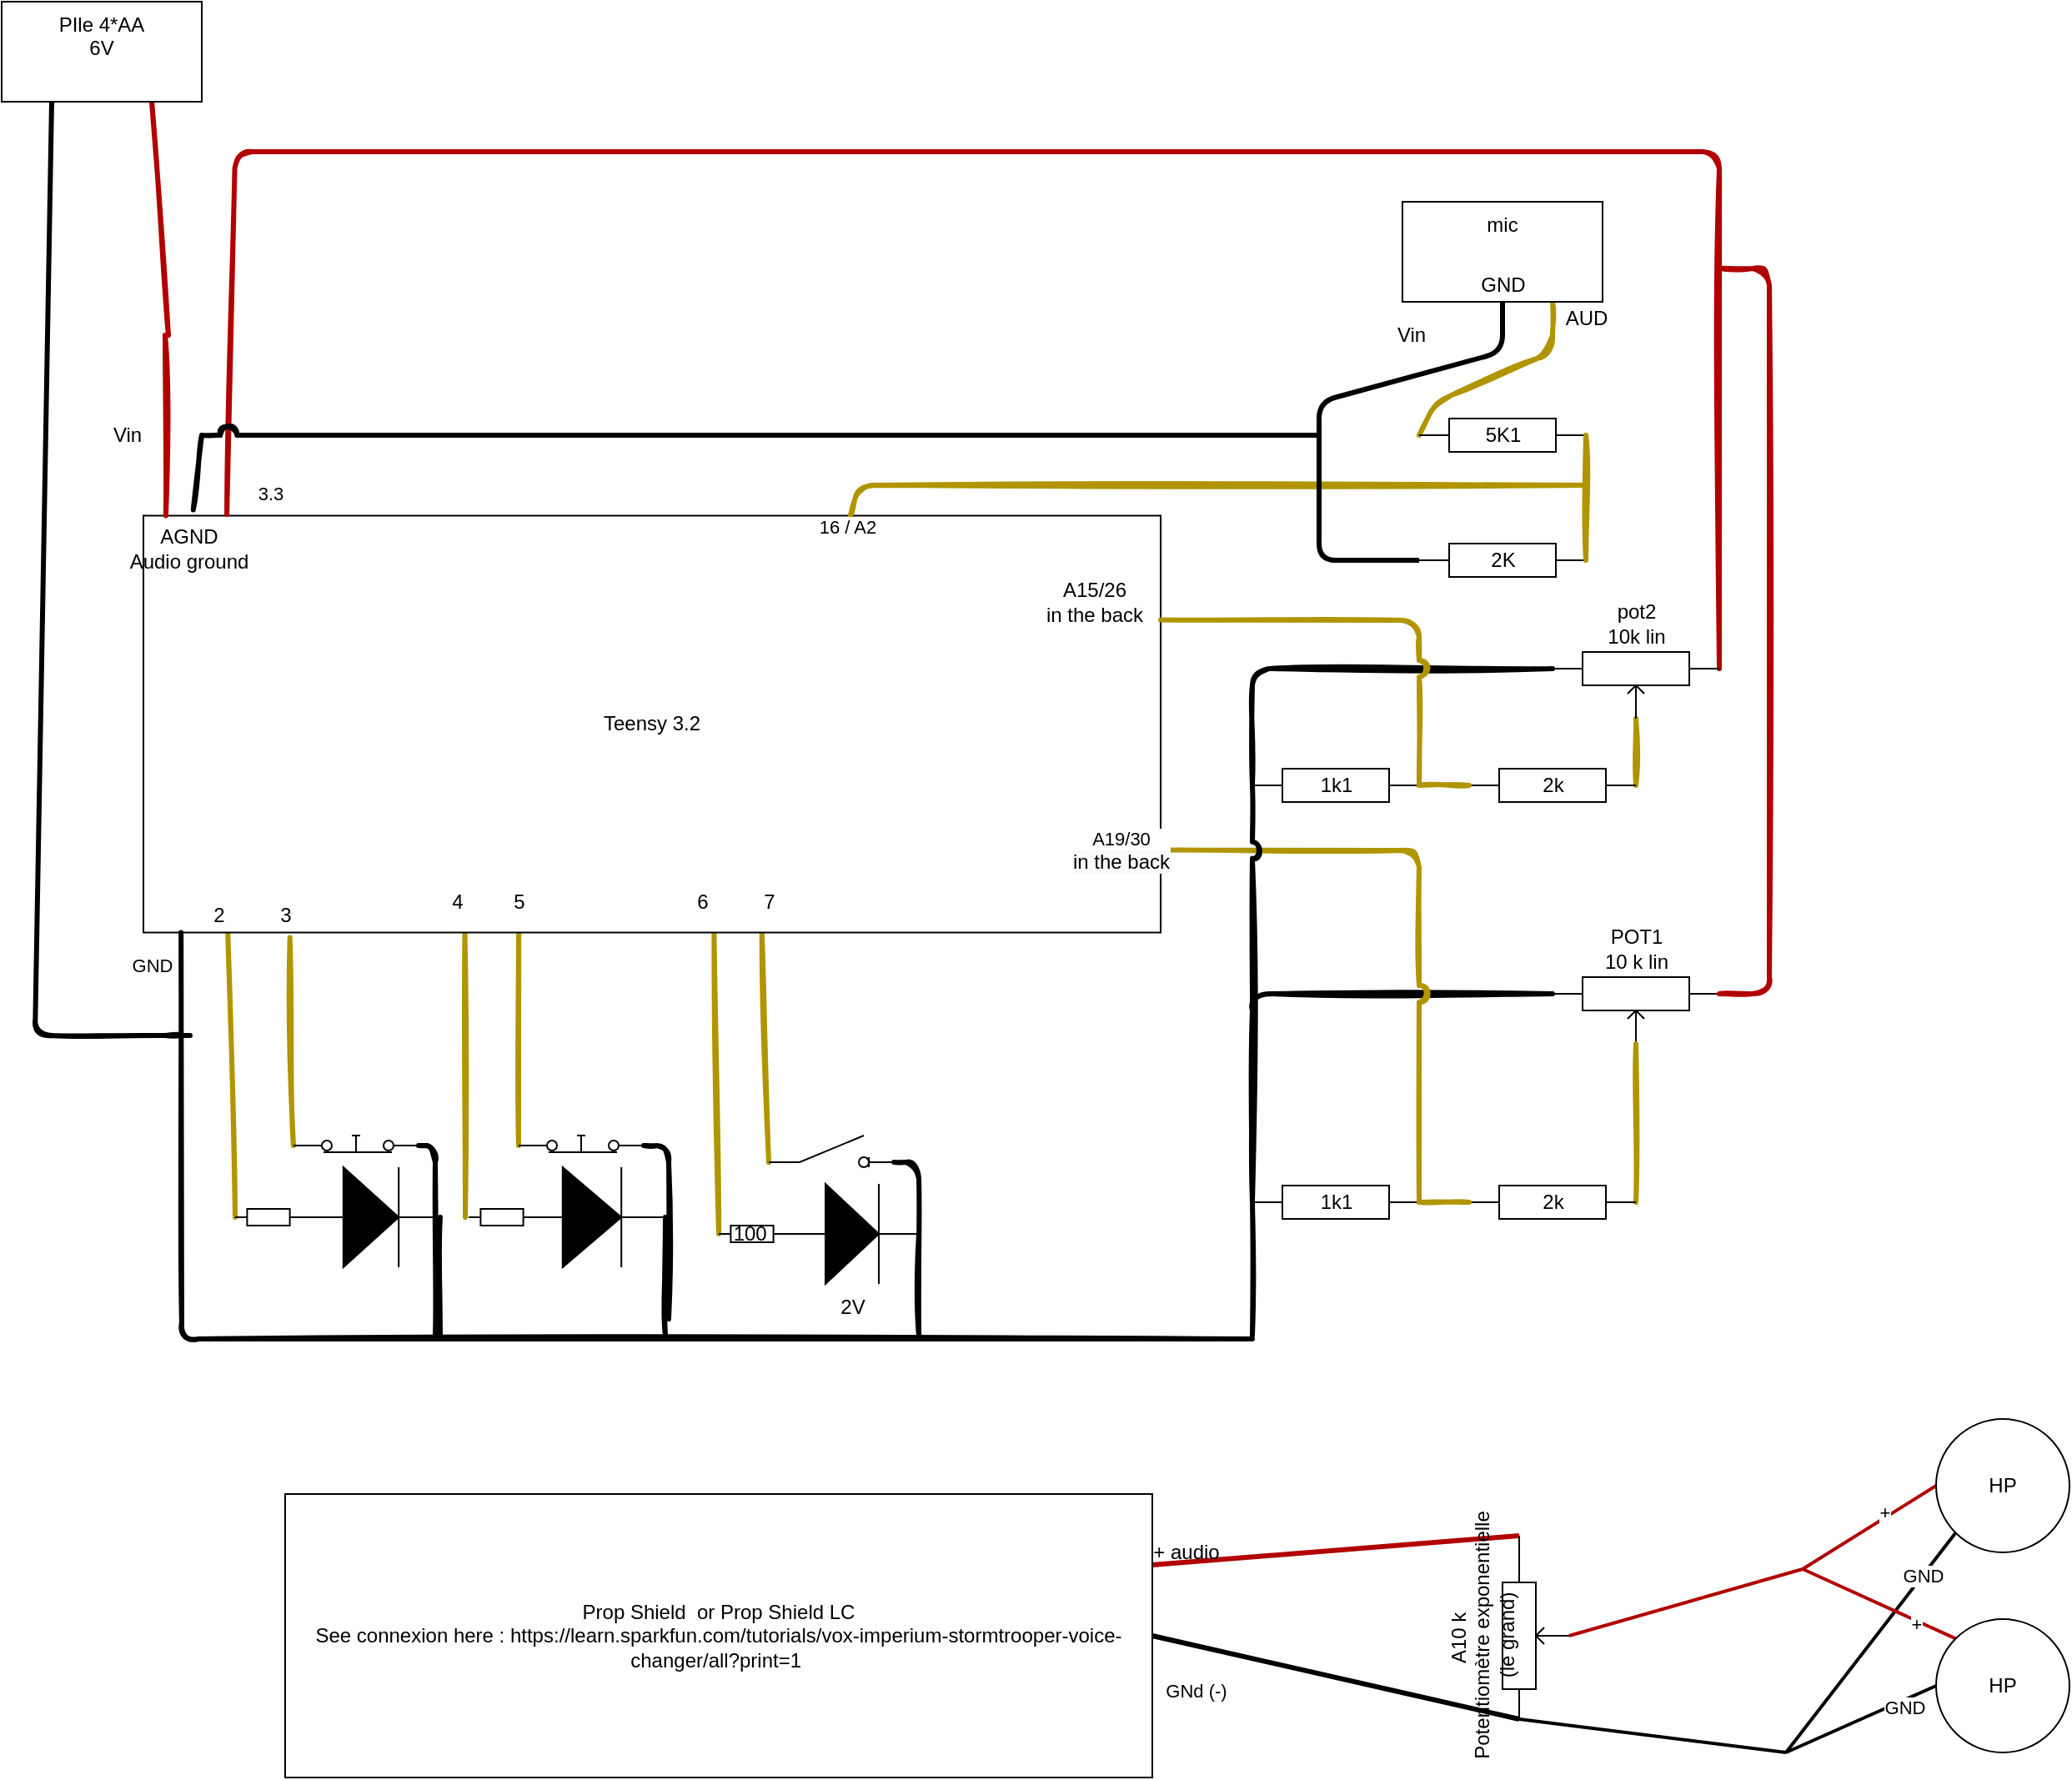 <mxfile version="15.4.3" type="github">
  <diagram name="Page-1" id="7e0a89b8-554c-2b80-1dc8-d5c74ca68de4">
    <mxGraphModel dx="1354" dy="1997" grid="1" gridSize="10" guides="1" tooltips="1" connect="1" arrows="1" fold="1" page="1" pageScale="1" pageWidth="1100" pageHeight="850" background="none" math="0" shadow="0">
      <root>
        <mxCell id="0" />
        <mxCell id="1" parent="0" />
        <mxCell id="th5WkZY910EmhiSI5jE_-78" style="edgeStyle=none;rounded=1;sketch=1;jumpStyle=arc;orthogonalLoop=1;jettySize=auto;html=1;exitX=0.144;exitY=1.012;exitDx=0;exitDy=0;entryX=0;entryY=0.6;entryDx=0;entryDy=0;entryPerimeter=0;endArrow=none;endFill=0;strokeWidth=3;fillColor=#e3c800;strokeColor=#B09500;exitPerimeter=0;" parent="1" source="th5WkZY910EmhiSI5jE_-1" target="th5WkZY910EmhiSI5jE_-67" edge="1">
          <mxGeometry relative="1" as="geometry" />
        </mxCell>
        <mxCell id="th5WkZY910EmhiSI5jE_-79" style="edgeStyle=none;rounded=1;sketch=1;jumpStyle=arc;orthogonalLoop=1;jettySize=auto;html=1;exitX=0.369;exitY=0.998;exitDx=0;exitDy=0;entryX=0;entryY=0.6;entryDx=0;entryDy=0;entryPerimeter=0;endArrow=none;endFill=0;strokeWidth=3;exitPerimeter=0;fillColor=#e3c800;strokeColor=#B09500;" parent="1" source="th5WkZY910EmhiSI5jE_-1" target="th5WkZY910EmhiSI5jE_-69" edge="1">
          <mxGeometry relative="1" as="geometry" />
        </mxCell>
        <mxCell id="th5WkZY910EmhiSI5jE_-82" style="edgeStyle=none;rounded=1;sketch=1;jumpStyle=arc;orthogonalLoop=1;jettySize=auto;html=1;endArrow=none;endFill=0;strokeWidth=3;fillColor=#e3c800;strokeColor=#B09500;entryX=0;entryY=0.5;entryDx=0;entryDy=0;entryPerimeter=0;exitX=0.083;exitY=1.003;exitDx=0;exitDy=0;exitPerimeter=0;" parent="1" source="th5WkZY910EmhiSI5jE_-1" target="th5WkZY910EmhiSI5jE_-92" edge="1">
          <mxGeometry relative="1" as="geometry">
            <mxPoint x="190" y="400" as="sourcePoint" />
            <mxPoint x="190" y="540" as="targetPoint" />
            <Array as="points">
              <mxPoint x="180" y="560" />
            </Array>
          </mxGeometry>
        </mxCell>
        <mxCell id="th5WkZY910EmhiSI5jE_-84" style="edgeStyle=none;rounded=1;sketch=1;jumpStyle=arc;orthogonalLoop=1;jettySize=auto;html=1;exitX=0.316;exitY=0.999;exitDx=0;exitDy=0;endArrow=none;endFill=0;strokeWidth=3;exitPerimeter=0;fillColor=#e3c800;strokeColor=#B09500;" parent="1" source="th5WkZY910EmhiSI5jE_-1" edge="1">
          <mxGeometry relative="1" as="geometry">
            <mxPoint x="318" y="569" as="targetPoint" />
            <Array as="points">
              <mxPoint x="318" y="560" />
            </Array>
          </mxGeometry>
        </mxCell>
        <mxCell id="th5WkZY910EmhiSI5jE_-90" style="edgeStyle=none;rounded=1;sketch=1;jumpStyle=arc;orthogonalLoop=1;jettySize=auto;html=1;exitX=0.608;exitY=0.999;exitDx=0;exitDy=0;entryX=0;entryY=0.845;entryDx=0;entryDy=0;entryPerimeter=0;endArrow=none;endFill=0;strokeWidth=3;exitPerimeter=0;fillColor=#e3c800;strokeColor=#B09500;" parent="1" source="th5WkZY910EmhiSI5jE_-1" target="th5WkZY910EmhiSI5jE_-68" edge="1">
          <mxGeometry relative="1" as="geometry" />
        </mxCell>
        <mxCell id="th5WkZY910EmhiSI5jE_-97" style="edgeStyle=none;rounded=1;sketch=1;jumpStyle=arc;orthogonalLoop=1;jettySize=auto;html=1;exitX=0.561;exitY=1.004;exitDx=0;exitDy=0;entryX=0;entryY=0.5;entryDx=0;entryDy=0;entryPerimeter=0;endArrow=none;endFill=0;strokeWidth=3;exitPerimeter=0;fillColor=#e3c800;strokeColor=#B09500;" parent="1" source="th5WkZY910EmhiSI5jE_-1" target="th5WkZY910EmhiSI5jE_-96" edge="1">
          <mxGeometry relative="1" as="geometry" />
        </mxCell>
        <mxCell id="th5WkZY910EmhiSI5jE_-1" value="Teensy 3.2" style="rounded=0;whiteSpace=wrap;html=1;" parent="1" vertex="1">
          <mxGeometry x="125" y="148.25" width="610" height="250" as="geometry" />
        </mxCell>
        <mxCell id="th5WkZY910EmhiSI5jE_-32" style="edgeStyle=none;rounded=1;orthogonalLoop=1;jettySize=auto;html=1;exitX=0.695;exitY=0;exitDx=0;exitDy=0;endArrow=none;endFill=0;sketch=1;jumpStyle=arc;strokeWidth=3;fillColor=#e3c800;strokeColor=#B09500;exitPerimeter=0;" parent="1" source="th5WkZY910EmhiSI5jE_-1" edge="1">
          <mxGeometry relative="1" as="geometry">
            <mxPoint x="990" y="130" as="targetPoint" />
            <mxPoint x="570" y="135" as="sourcePoint" />
            <Array as="points">
              <mxPoint x="554" y="130" />
              <mxPoint x="670" y="130" />
              <mxPoint x="790" y="130" />
              <mxPoint x="970" y="130" />
            </Array>
          </mxGeometry>
        </mxCell>
        <mxCell id="th5WkZY910EmhiSI5jE_-33" value="16 / A2" style="edgeLabel;html=1;align=center;verticalAlign=middle;resizable=0;points=[];" parent="th5WkZY910EmhiSI5jE_-32" vertex="1" connectable="0">
          <mxGeometry x="-0.532" y="-3" relative="1" as="geometry">
            <mxPoint x="-95" y="22" as="offset" />
          </mxGeometry>
        </mxCell>
        <mxCell id="th5WkZY910EmhiSI5jE_-46" style="edgeStyle=none;rounded=1;sketch=1;jumpStyle=arc;orthogonalLoop=1;jettySize=auto;html=1;exitX=0.049;exitY=-0.014;exitDx=0;exitDy=0;endArrow=none;endFill=0;exitPerimeter=0;strokeWidth=3;" parent="1" source="th5WkZY910EmhiSI5jE_-1" edge="1">
          <mxGeometry relative="1" as="geometry">
            <mxPoint x="160" y="100" as="targetPoint" />
          </mxGeometry>
        </mxCell>
        <mxCell id="th5WkZY910EmhiSI5jE_-47" style="edgeStyle=none;rounded=1;sketch=1;jumpStyle=arc;orthogonalLoop=1;jettySize=auto;html=1;exitX=0.082;exitY=-0.003;exitDx=0;exitDy=0;endArrow=none;endFill=0;exitPerimeter=0;fillColor=#e51400;strokeColor=#B20000;strokeWidth=3;entryX=1;entryY=0.25;entryDx=0;entryDy=0;entryPerimeter=0;" parent="1" source="th5WkZY910EmhiSI5jE_-1" target="th5WkZY910EmhiSI5jE_-109" edge="1">
          <mxGeometry relative="1" as="geometry">
            <mxPoint x="180" y="30" as="targetPoint" />
            <Array as="points">
              <mxPoint x="180" y="-70" />
              <mxPoint x="1070" y="-70" />
            </Array>
          </mxGeometry>
        </mxCell>
        <mxCell id="th5WkZY910EmhiSI5jE_-49" value="3.3" style="edgeLabel;html=1;align=center;verticalAlign=middle;resizable=0;points=[];" parent="th5WkZY910EmhiSI5jE_-47" vertex="1" connectable="0">
          <mxGeometry x="-0.332" y="-3" relative="1" as="geometry">
            <mxPoint x="-235" y="202" as="offset" />
          </mxGeometry>
        </mxCell>
        <mxCell id="th5WkZY910EmhiSI5jE_-51" style="edgeStyle=none;rounded=1;sketch=1;jumpStyle=arc;orthogonalLoop=1;jettySize=auto;html=1;exitX=0.037;exitY=1;exitDx=0;exitDy=0;endArrow=none;endFill=0;strokeWidth=3;exitPerimeter=0;" parent="1" source="th5WkZY910EmhiSI5jE_-1" edge="1">
          <mxGeometry relative="1" as="geometry">
            <mxPoint x="790" y="642" as="targetPoint" />
            <Array as="points">
              <mxPoint x="148" y="642" />
            </Array>
          </mxGeometry>
        </mxCell>
        <mxCell id="th5WkZY910EmhiSI5jE_-52" value="GND" style="edgeLabel;html=1;align=center;verticalAlign=middle;resizable=0;points=[];" parent="th5WkZY910EmhiSI5jE_-51" vertex="1" connectable="0">
          <mxGeometry x="-0.522" y="-3" relative="1" as="geometry">
            <mxPoint x="-15" y="-192" as="offset" />
          </mxGeometry>
        </mxCell>
        <mxCell id="th5WkZY910EmhiSI5jE_-35" style="edgeStyle=none;rounded=1;orthogonalLoop=1;jettySize=auto;html=1;exitX=0.25;exitY=1;exitDx=0;exitDy=0;endArrow=none;endFill=0;fillColor=#e51400;strokeColor=none;sketch=1;strokeWidth=4;" parent="1" source="th5WkZY910EmhiSI5jE_-34" edge="1">
          <mxGeometry relative="1" as="geometry">
            <mxPoint x="180" y="35" as="targetPoint" />
            <Array as="points">
              <mxPoint x="910" y="35" />
              <mxPoint x="680" y="35" />
              <mxPoint x="620" y="35" />
            </Array>
          </mxGeometry>
        </mxCell>
        <mxCell id="th5WkZY910EmhiSI5jE_-36" style="edgeStyle=none;rounded=1;orthogonalLoop=1;jettySize=auto;html=1;exitX=0.5;exitY=1;exitDx=0;exitDy=0;endArrow=none;endFill=0;strokeWidth=3;entryX=0;entryY=0.5;entryDx=0;entryDy=0;entryPerimeter=0;" parent="1" source="th5WkZY910EmhiSI5jE_-34" target="th5WkZY910EmhiSI5jE_-54" edge="1">
          <mxGeometry relative="1" as="geometry">
            <mxPoint x="880" y="175" as="targetPoint" />
            <Array as="points">
              <mxPoint x="940" y="50" />
              <mxPoint x="830" y="80" />
              <mxPoint x="830" y="175" />
            </Array>
          </mxGeometry>
        </mxCell>
        <mxCell id="th5WkZY910EmhiSI5jE_-39" style="edgeStyle=none;rounded=1;sketch=1;jumpStyle=arc;orthogonalLoop=1;jettySize=auto;html=1;exitX=0.75;exitY=1;exitDx=0;exitDy=0;endArrow=none;endFill=0;fillColor=#e3c800;strokeColor=#B09500;strokeWidth=3;entryX=0;entryY=0.5;entryDx=0;entryDy=0;entryPerimeter=0;" parent="1" source="th5WkZY910EmhiSI5jE_-34" target="th5WkZY910EmhiSI5jE_-53" edge="1">
          <mxGeometry relative="1" as="geometry">
            <mxPoint x="1080" y="120" as="targetPoint" />
            <Array as="points">
              <mxPoint x="970" y="50" />
              <mxPoint x="900" y="80" />
            </Array>
          </mxGeometry>
        </mxCell>
        <mxCell id="th5WkZY910EmhiSI5jE_-34" value="mic" style="rounded=0;whiteSpace=wrap;html=1;align=center;verticalAlign=top;" parent="1" vertex="1">
          <mxGeometry x="880" y="-40" width="120" height="60" as="geometry" />
        </mxCell>
        <mxCell id="th5WkZY910EmhiSI5jE_-40" value="AUD" style="text;html=1;align=center;verticalAlign=middle;resizable=0;points=[];autosize=1;strokeColor=none;fillColor=none;" parent="1" vertex="1">
          <mxGeometry x="970" y="20" width="40" height="20" as="geometry" />
        </mxCell>
        <mxCell id="th5WkZY910EmhiSI5jE_-41" value="GND" style="text;html=1;align=center;verticalAlign=middle;resizable=0;points=[];autosize=1;strokeColor=none;fillColor=none;" parent="1" vertex="1">
          <mxGeometry x="920" width="40" height="20" as="geometry" />
        </mxCell>
        <mxCell id="th5WkZY910EmhiSI5jE_-42" value="Vin" style="text;html=1;align=center;verticalAlign=middle;resizable=0;points=[];autosize=1;strokeColor=none;fillColor=none;" parent="1" vertex="1">
          <mxGeometry x="870" y="30" width="30" height="20" as="geometry" />
        </mxCell>
        <mxCell id="th5WkZY910EmhiSI5jE_-45" value="" style="group" parent="1" vertex="1" connectable="0">
          <mxGeometry x="100" y="40" width="38.46" height="108.25" as="geometry" />
        </mxCell>
        <mxCell id="th5WkZY910EmhiSI5jE_-43" style="edgeStyle=none;rounded=1;sketch=1;jumpStyle=arc;orthogonalLoop=1;jettySize=auto;html=1;exitX=0.086;exitY=-0.007;exitDx=0;exitDy=0;endArrow=none;endFill=0;exitPerimeter=0;strokeWidth=3;fillColor=#e51400;strokeColor=#B20000;" parent="th5WkZY910EmhiSI5jE_-45" edge="1">
          <mxGeometry relative="1" as="geometry">
            <mxPoint x="38" as="targetPoint" />
            <mxPoint x="38.46" y="108.25" as="sourcePoint" />
          </mxGeometry>
        </mxCell>
        <mxCell id="th5WkZY910EmhiSI5jE_-44" value="Vin" style="text;html=1;align=center;verticalAlign=middle;resizable=0;points=[];autosize=1;strokeColor=none;fillColor=none;" parent="th5WkZY910EmhiSI5jE_-45" vertex="1">
          <mxGeometry y="50" width="30" height="20" as="geometry" />
        </mxCell>
        <mxCell id="th5WkZY910EmhiSI5jE_-48" value="AGND&lt;br&gt;Audio ground" style="text;html=1;align=center;verticalAlign=middle;resizable=0;points=[];autosize=1;strokeColor=none;fillColor=none;" parent="1" vertex="1">
          <mxGeometry x="107" y="153" width="90" height="30" as="geometry" />
        </mxCell>
        <mxCell id="th5WkZY910EmhiSI5jE_-60" style="edgeStyle=none;rounded=1;sketch=1;jumpStyle=arc;orthogonalLoop=1;jettySize=auto;html=1;endArrow=none;endFill=0;strokeWidth=3;" parent="1" edge="1">
          <mxGeometry relative="1" as="geometry">
            <mxPoint x="160" y="100" as="targetPoint" />
            <mxPoint x="830" y="100" as="sourcePoint" />
            <Array as="points">
              <mxPoint x="760" y="100" />
            </Array>
          </mxGeometry>
        </mxCell>
        <mxCell id="th5WkZY910EmhiSI5jE_-61" value="" style="group" parent="1" vertex="1" connectable="0">
          <mxGeometry x="890" y="90" width="100" height="95" as="geometry" />
        </mxCell>
        <mxCell id="th5WkZY910EmhiSI5jE_-53" value="5K1" style="pointerEvents=1;verticalLabelPosition=middle;shadow=0;dashed=0;align=center;html=1;verticalAlign=middle;shape=mxgraph.electrical.resistors.resistor_1;labelPosition=center;" parent="th5WkZY910EmhiSI5jE_-61" vertex="1">
          <mxGeometry width="100" height="20" as="geometry" />
        </mxCell>
        <mxCell id="th5WkZY910EmhiSI5jE_-54" value="2K" style="pointerEvents=1;verticalLabelPosition=middle;shadow=0;dashed=0;align=center;html=1;verticalAlign=middle;shape=mxgraph.electrical.resistors.resistor_1;labelPosition=center;" parent="th5WkZY910EmhiSI5jE_-61" vertex="1">
          <mxGeometry y="75" width="100" height="20" as="geometry" />
        </mxCell>
        <mxCell id="th5WkZY910EmhiSI5jE_-58" style="edgeStyle=none;rounded=1;sketch=1;jumpStyle=arc;orthogonalLoop=1;jettySize=auto;html=1;exitX=1;exitY=0.5;exitDx=0;exitDy=0;exitPerimeter=0;entryX=1;entryY=0.5;entryDx=0;entryDy=0;entryPerimeter=0;endArrow=none;endFill=0;strokeWidth=3;fillColor=#e3c800;strokeColor=#B09500;" parent="th5WkZY910EmhiSI5jE_-61" source="th5WkZY910EmhiSI5jE_-54" target="th5WkZY910EmhiSI5jE_-53" edge="1">
          <mxGeometry relative="1" as="geometry" />
        </mxCell>
        <mxCell id="th5WkZY910EmhiSI5jE_-66" style="edgeStyle=none;rounded=1;sketch=1;jumpStyle=arc;orthogonalLoop=1;jettySize=auto;html=1;endArrow=none;endFill=0;strokeWidth=3;" parent="1" edge="1">
          <mxGeometry relative="1" as="geometry">
            <mxPoint x="153" y="460" as="targetPoint" />
            <mxPoint x="150" y="460" as="sourcePoint" />
          </mxGeometry>
        </mxCell>
        <mxCell id="th5WkZY910EmhiSI5jE_-64" style="edgeStyle=none;rounded=1;sketch=1;jumpStyle=arc;orthogonalLoop=1;jettySize=auto;html=1;exitX=0.75;exitY=1;exitDx=0;exitDy=0;endArrow=none;endFill=0;strokeWidth=3;fillColor=#e51400;strokeColor=#B20000;" parent="1" source="th5WkZY910EmhiSI5jE_-63" edge="1">
          <mxGeometry relative="1" as="geometry">
            <mxPoint x="140" y="40" as="targetPoint" />
          </mxGeometry>
        </mxCell>
        <mxCell id="th5WkZY910EmhiSI5jE_-65" style="edgeStyle=none;rounded=1;sketch=1;jumpStyle=arc;orthogonalLoop=1;jettySize=auto;html=1;exitX=0.25;exitY=1;exitDx=0;exitDy=0;endArrow=none;endFill=0;strokeWidth=3;" parent="1" source="th5WkZY910EmhiSI5jE_-63" edge="1">
          <mxGeometry relative="1" as="geometry">
            <mxPoint x="150" y="460" as="targetPoint" />
            <Array as="points">
              <mxPoint x="60" y="460" />
            </Array>
          </mxGeometry>
        </mxCell>
        <mxCell id="th5WkZY910EmhiSI5jE_-63" value="PIle 4*AA&lt;br&gt;6V" style="rounded=0;whiteSpace=wrap;html=1;align=center;verticalAlign=top;" parent="1" vertex="1">
          <mxGeometry x="40" y="-160" width="120" height="60" as="geometry" />
        </mxCell>
        <mxCell id="th5WkZY910EmhiSI5jE_-86" style="edgeStyle=none;rounded=1;sketch=1;jumpStyle=arc;orthogonalLoop=1;jettySize=auto;html=1;exitX=1;exitY=0.6;exitDx=0;exitDy=0;exitPerimeter=0;endArrow=none;endFill=0;strokeWidth=3;" parent="1" source="th5WkZY910EmhiSI5jE_-67" edge="1">
          <mxGeometry relative="1" as="geometry">
            <mxPoint x="300" y="640" as="targetPoint" />
            <Array as="points">
              <mxPoint x="300" y="526" />
            </Array>
          </mxGeometry>
        </mxCell>
        <mxCell id="th5WkZY910EmhiSI5jE_-67" value="" style="pointerEvents=1;verticalLabelPosition=bottom;shadow=0;dashed=0;align=center;html=1;verticalAlign=top;shape=mxgraph.electrical.electro-mechanical.push_switch_nc;" parent="1" vertex="1">
          <mxGeometry x="215" y="520" width="75" height="10" as="geometry" />
        </mxCell>
        <mxCell id="th5WkZY910EmhiSI5jE_-99" style="edgeStyle=none;rounded=1;sketch=1;jumpStyle=arc;orthogonalLoop=1;jettySize=auto;html=1;exitX=1;exitY=0.845;exitDx=0;exitDy=0;exitPerimeter=0;endArrow=none;endFill=0;strokeWidth=3;" parent="1" source="th5WkZY910EmhiSI5jE_-68" edge="1">
          <mxGeometry relative="1" as="geometry">
            <mxPoint x="590" y="640.0" as="targetPoint" />
            <Array as="points">
              <mxPoint x="590" y="536" />
            </Array>
          </mxGeometry>
        </mxCell>
        <mxCell id="th5WkZY910EmhiSI5jE_-68" value="" style="pointerEvents=1;verticalLabelPosition=bottom;shadow=0;dashed=0;align=center;html=1;verticalAlign=top;shape=mxgraph.electrical.electro-mechanical.switch_disconnector;" parent="1" vertex="1">
          <mxGeometry x="500" y="520" width="75" height="19" as="geometry" />
        </mxCell>
        <mxCell id="th5WkZY910EmhiSI5jE_-89" style="edgeStyle=none;rounded=1;sketch=1;jumpStyle=arc;orthogonalLoop=1;jettySize=auto;html=1;exitX=1;exitY=0.6;exitDx=0;exitDy=0;exitPerimeter=0;endArrow=none;endFill=0;strokeWidth=3;" parent="1" source="th5WkZY910EmhiSI5jE_-69" edge="1">
          <mxGeometry relative="1" as="geometry">
            <mxPoint x="440" y="630" as="targetPoint" />
            <Array as="points">
              <mxPoint x="440" y="526" />
            </Array>
          </mxGeometry>
        </mxCell>
        <mxCell id="th5WkZY910EmhiSI5jE_-69" value="" style="pointerEvents=1;verticalLabelPosition=bottom;shadow=0;dashed=0;align=center;html=1;verticalAlign=top;shape=mxgraph.electrical.electro-mechanical.push_switch_nc;" parent="1" vertex="1">
          <mxGeometry x="350" y="520" width="75" height="10" as="geometry" />
        </mxCell>
        <mxCell id="th5WkZY910EmhiSI5jE_-87" style="edgeStyle=none;rounded=1;sketch=1;jumpStyle=arc;orthogonalLoop=1;jettySize=auto;html=1;exitX=1;exitY=0.5;exitDx=0;exitDy=0;exitPerimeter=0;endArrow=none;endFill=0;strokeWidth=3;" parent="1" source="th5WkZY910EmhiSI5jE_-70" edge="1">
          <mxGeometry relative="1" as="geometry">
            <mxPoint x="303" y="640" as="targetPoint" />
          </mxGeometry>
        </mxCell>
        <mxCell id="th5WkZY910EmhiSI5jE_-70" value="" style="pointerEvents=1;fillColor=strokeColor;verticalLabelPosition=bottom;shadow=0;dashed=0;align=center;html=1;verticalAlign=top;shape=mxgraph.electrical.diodes.diode;" parent="1" vertex="1">
          <mxGeometry x="220" y="539" width="83" height="60" as="geometry" />
        </mxCell>
        <mxCell id="th5WkZY910EmhiSI5jE_-88" style="edgeStyle=none;rounded=1;sketch=1;jumpStyle=arc;orthogonalLoop=1;jettySize=auto;html=1;exitX=1;exitY=0.5;exitDx=0;exitDy=0;exitPerimeter=0;endArrow=none;endFill=0;strokeWidth=3;" parent="1" source="th5WkZY910EmhiSI5jE_-71" edge="1">
          <mxGeometry relative="1" as="geometry">
            <mxPoint x="438" y="640" as="targetPoint" />
          </mxGeometry>
        </mxCell>
        <mxCell id="th5WkZY910EmhiSI5jE_-71" value="" style="pointerEvents=1;fillColor=strokeColor;verticalLabelPosition=bottom;shadow=0;dashed=0;align=center;html=1;verticalAlign=top;shape=mxgraph.electrical.diodes.diode;" parent="1" vertex="1">
          <mxGeometry x="350" y="539" width="88" height="60" as="geometry" />
        </mxCell>
        <mxCell id="th5WkZY910EmhiSI5jE_-98" style="edgeStyle=none;rounded=1;sketch=1;jumpStyle=arc;orthogonalLoop=1;jettySize=auto;html=1;exitX=1;exitY=0.5;exitDx=0;exitDy=0;exitPerimeter=0;endArrow=none;endFill=0;strokeWidth=3;" parent="1" source="th5WkZY910EmhiSI5jE_-72" edge="1">
          <mxGeometry relative="1" as="geometry">
            <mxPoint x="590.095" y="640.0" as="targetPoint" />
          </mxGeometry>
        </mxCell>
        <mxCell id="th5WkZY910EmhiSI5jE_-72" value="2V" style="pointerEvents=1;fillColor=strokeColor;verticalLabelPosition=bottom;shadow=0;dashed=0;align=center;html=1;verticalAlign=top;shape=mxgraph.electrical.diodes.diode;rotation=0;" parent="1" vertex="1">
          <mxGeometry x="510" y="549" width="80" height="60" as="geometry" />
        </mxCell>
        <mxCell id="th5WkZY910EmhiSI5jE_-73" value="" style="group" parent="1" vertex="1" connectable="0">
          <mxGeometry x="210" y="690" width="1070" height="215" as="geometry" />
        </mxCell>
        <mxCell id="th5WkZY910EmhiSI5jE_-14" style="edgeStyle=none;rounded=0;orthogonalLoop=1;jettySize=auto;html=1;exitX=0.5;exitY=1;exitDx=0;exitDy=0;exitPerimeter=0;endArrow=none;endFill=0;fillColor=#e51400;strokeColor=#B20000;strokeWidth=2;" parent="th5WkZY910EmhiSI5jE_-73" source="th5WkZY910EmhiSI5jE_-3" edge="1">
          <mxGeometry relative="1" as="geometry">
            <mxPoint x="910" y="90" as="targetPoint" />
          </mxGeometry>
        </mxCell>
        <mxCell id="th5WkZY910EmhiSI5jE_-15" style="edgeStyle=none;rounded=0;orthogonalLoop=1;jettySize=auto;html=1;entryX=1;entryY=0.25;entryDx=0;entryDy=0;endArrow=none;endFill=0;strokeWidth=3;fillColor=#e51400;strokeColor=#B20000;" parent="th5WkZY910EmhiSI5jE_-73" target="th5WkZY910EmhiSI5jE_-4" edge="1">
          <mxGeometry relative="1" as="geometry">
            <mxPoint x="740" y="70" as="sourcePoint" />
          </mxGeometry>
        </mxCell>
        <mxCell id="th5WkZY910EmhiSI5jE_-16" style="edgeStyle=none;rounded=0;orthogonalLoop=1;jettySize=auto;html=1;exitX=1;exitY=0.25;exitDx=0;exitDy=0;exitPerimeter=0;endArrow=none;endFill=0;" parent="th5WkZY910EmhiSI5jE_-73" source="th5WkZY910EmhiSI5jE_-3" edge="1">
          <mxGeometry relative="1" as="geometry">
            <mxPoint x="740" y="70" as="targetPoint" />
          </mxGeometry>
        </mxCell>
        <mxCell id="th5WkZY910EmhiSI5jE_-30" style="edgeStyle=none;rounded=0;orthogonalLoop=1;jettySize=auto;html=1;exitX=0;exitY=0.25;exitDx=0;exitDy=0;exitPerimeter=0;endArrow=none;endFill=0;strokeWidth=2;" parent="th5WkZY910EmhiSI5jE_-73" source="th5WkZY910EmhiSI5jE_-3" edge="1">
          <mxGeometry relative="1" as="geometry">
            <mxPoint x="900" y="200" as="targetPoint" />
          </mxGeometry>
        </mxCell>
        <mxCell id="th5WkZY910EmhiSI5jE_-3" value="A10 k&amp;nbsp;&lt;br&gt;Potentiomètre exponentielle&lt;br&gt;(le grand)" style="pointerEvents=1;verticalLabelPosition=top;shadow=0;dashed=0;align=center;html=1;verticalAlign=top;shape=mxgraph.electrical.resistors.potentiometer_1;labelPosition=center;rotation=-90;horizontal=1;" parent="th5WkZY910EmhiSI5jE_-73" vertex="1">
          <mxGeometry x="700" y="110" width="100" height="40" as="geometry" />
        </mxCell>
        <mxCell id="th5WkZY910EmhiSI5jE_-6" style="edgeStyle=none;rounded=0;orthogonalLoop=1;jettySize=auto;html=1;exitX=1;exitY=0.5;exitDx=0;exitDy=0;entryX=0;entryY=0.25;entryDx=0;entryDy=0;entryPerimeter=0;endArrow=none;endFill=0;strokeWidth=3;" parent="th5WkZY910EmhiSI5jE_-73" source="th5WkZY910EmhiSI5jE_-4" target="th5WkZY910EmhiSI5jE_-3" edge="1">
          <mxGeometry relative="1" as="geometry" />
        </mxCell>
        <mxCell id="th5WkZY910EmhiSI5jE_-11" value="GNd (-)" style="edgeLabel;html=1;align=center;verticalAlign=middle;resizable=0;points=[];" parent="th5WkZY910EmhiSI5jE_-6" vertex="1" connectable="0">
          <mxGeometry x="-0.648" y="3" relative="1" as="geometry">
            <mxPoint x="-13" y="27" as="offset" />
          </mxGeometry>
        </mxCell>
        <mxCell id="th5WkZY910EmhiSI5jE_-4" value="Prop Shield&amp;nbsp; or Prop Shield LC&lt;br&gt;See connexion here :&amp;nbsp;https://learn.sparkfun.com/tutorials/vox-imperium-stormtrooper-voice-changer/all?print=1&amp;nbsp;&lt;br&gt;" style="rounded=0;whiteSpace=wrap;html=1;" parent="th5WkZY910EmhiSI5jE_-73" vertex="1">
          <mxGeometry y="45" width="520" height="170" as="geometry" />
        </mxCell>
        <mxCell id="th5WkZY910EmhiSI5jE_-17" style="edgeStyle=none;rounded=0;orthogonalLoop=1;jettySize=auto;html=1;exitX=0;exitY=0.5;exitDx=0;exitDy=0;endArrow=none;endFill=0;fillColor=#e51400;strokeColor=#B20000;strokeWidth=2;" parent="th5WkZY910EmhiSI5jE_-73" source="th5WkZY910EmhiSI5jE_-7" edge="1">
          <mxGeometry relative="1" as="geometry">
            <mxPoint x="910" y="90" as="targetPoint" />
          </mxGeometry>
        </mxCell>
        <mxCell id="th5WkZY910EmhiSI5jE_-24" value="+" style="edgeLabel;html=1;align=center;verticalAlign=middle;resizable=0;points=[];" parent="th5WkZY910EmhiSI5jE_-17" vertex="1" connectable="0">
          <mxGeometry x="-0.26" y="-3" relative="1" as="geometry">
            <mxPoint as="offset" />
          </mxGeometry>
        </mxCell>
        <mxCell id="th5WkZY910EmhiSI5jE_-20" style="edgeStyle=none;rounded=0;orthogonalLoop=1;jettySize=auto;html=1;exitX=0;exitY=1;exitDx=0;exitDy=0;endArrow=none;endFill=0;strokeWidth=2;" parent="th5WkZY910EmhiSI5jE_-73" source="th5WkZY910EmhiSI5jE_-7" edge="1">
          <mxGeometry relative="1" as="geometry">
            <mxPoint x="900" y="200" as="targetPoint" />
          </mxGeometry>
        </mxCell>
        <mxCell id="th5WkZY910EmhiSI5jE_-27" value="GND" style="edgeLabel;html=1;align=center;verticalAlign=middle;resizable=0;points=[];" parent="th5WkZY910EmhiSI5jE_-20" vertex="1" connectable="0">
          <mxGeometry x="-0.608" relative="1" as="geometry">
            <mxPoint as="offset" />
          </mxGeometry>
        </mxCell>
        <mxCell id="th5WkZY910EmhiSI5jE_-7" value="HP" style="ellipse;whiteSpace=wrap;html=1;aspect=fixed;" parent="th5WkZY910EmhiSI5jE_-73" vertex="1">
          <mxGeometry x="990" width="80" height="80" as="geometry" />
        </mxCell>
        <mxCell id="th5WkZY910EmhiSI5jE_-18" style="edgeStyle=none;rounded=0;orthogonalLoop=1;jettySize=auto;html=1;exitX=0;exitY=0;exitDx=0;exitDy=0;endArrow=none;endFill=0;fillColor=#e51400;strokeColor=#B20000;strokeWidth=2;" parent="th5WkZY910EmhiSI5jE_-73" source="th5WkZY910EmhiSI5jE_-8" edge="1">
          <mxGeometry relative="1" as="geometry">
            <mxPoint x="910" y="90" as="targetPoint" />
          </mxGeometry>
        </mxCell>
        <mxCell id="th5WkZY910EmhiSI5jE_-29" value="+" style="edgeLabel;html=1;align=center;verticalAlign=middle;resizable=0;points=[];" parent="th5WkZY910EmhiSI5jE_-18" vertex="1" connectable="0">
          <mxGeometry x="-0.501" y="2" relative="1" as="geometry">
            <mxPoint as="offset" />
          </mxGeometry>
        </mxCell>
        <mxCell id="th5WkZY910EmhiSI5jE_-19" style="edgeStyle=none;rounded=0;orthogonalLoop=1;jettySize=auto;html=1;exitX=0;exitY=0.5;exitDx=0;exitDy=0;endArrow=none;endFill=0;strokeWidth=2;" parent="th5WkZY910EmhiSI5jE_-73" source="th5WkZY910EmhiSI5jE_-8" edge="1">
          <mxGeometry relative="1" as="geometry">
            <mxPoint x="900" y="200" as="targetPoint" />
          </mxGeometry>
        </mxCell>
        <mxCell id="th5WkZY910EmhiSI5jE_-28" value="GND" style="edgeLabel;html=1;align=center;verticalAlign=middle;resizable=0;points=[];" parent="th5WkZY910EmhiSI5jE_-19" vertex="1" connectable="0">
          <mxGeometry x="-0.546" y="3" relative="1" as="geometry">
            <mxPoint y="1" as="offset" />
          </mxGeometry>
        </mxCell>
        <mxCell id="th5WkZY910EmhiSI5jE_-8" value="HP" style="ellipse;whiteSpace=wrap;html=1;aspect=fixed;" parent="th5WkZY910EmhiSI5jE_-73" vertex="1">
          <mxGeometry x="990" y="120" width="80" height="80" as="geometry" />
        </mxCell>
        <mxCell id="th5WkZY910EmhiSI5jE_-9" style="edgeStyle=none;rounded=0;orthogonalLoop=1;jettySize=auto;html=1;exitX=1;exitY=0.5;exitDx=0;exitDy=0;endArrow=none;endFill=0;" parent="th5WkZY910EmhiSI5jE_-73" source="th5WkZY910EmhiSI5jE_-4" target="th5WkZY910EmhiSI5jE_-4" edge="1">
          <mxGeometry relative="1" as="geometry" />
        </mxCell>
        <mxCell id="th5WkZY910EmhiSI5jE_-13" value="+ audio" style="text;html=1;align=center;verticalAlign=middle;resizable=0;points=[];autosize=1;strokeColor=none;fillColor=none;" parent="th5WkZY910EmhiSI5jE_-73" vertex="1">
          <mxGeometry x="510" y="70" width="60" height="20" as="geometry" />
        </mxCell>
        <mxCell id="th5WkZY910EmhiSI5jE_-93" style="edgeStyle=none;rounded=1;sketch=1;jumpStyle=arc;orthogonalLoop=1;jettySize=auto;html=1;exitX=1;exitY=0.5;exitDx=0;exitDy=0;exitPerimeter=0;entryX=0;entryY=0.5;entryDx=0;entryDy=0;entryPerimeter=0;endArrow=none;endFill=0;strokeWidth=3;" parent="1" source="th5WkZY910EmhiSI5jE_-92" target="th5WkZY910EmhiSI5jE_-70" edge="1">
          <mxGeometry relative="1" as="geometry" />
        </mxCell>
        <mxCell id="th5WkZY910EmhiSI5jE_-92" value="" style="pointerEvents=1;verticalLabelPosition=bottom;shadow=0;dashed=0;align=center;html=1;verticalAlign=top;shape=mxgraph.electrical.resistors.resistor_1;" parent="1" vertex="1">
          <mxGeometry x="180" y="564" width="40" height="10" as="geometry" />
        </mxCell>
        <mxCell id="th5WkZY910EmhiSI5jE_-95" value="" style="pointerEvents=1;verticalLabelPosition=bottom;shadow=0;dashed=0;align=center;html=1;verticalAlign=top;shape=mxgraph.electrical.resistors.resistor_1;" parent="1" vertex="1">
          <mxGeometry x="320" y="564" width="40" height="10" as="geometry" />
        </mxCell>
        <mxCell id="th5WkZY910EmhiSI5jE_-96" value="100&amp;nbsp;" style="pointerEvents=1;verticalLabelPosition=middle;shadow=0;dashed=0;align=center;html=1;verticalAlign=middle;shape=mxgraph.electrical.resistors.resistor_1;labelPosition=center;" parent="1" vertex="1">
          <mxGeometry x="470" y="574" width="40" height="10" as="geometry" />
        </mxCell>
        <mxCell id="th5WkZY910EmhiSI5jE_-100" value="2" style="text;html=1;align=center;verticalAlign=middle;resizable=0;points=[];autosize=1;strokeColor=none;fillColor=none;" parent="1" vertex="1">
          <mxGeometry x="160" y="378.25" width="20" height="20" as="geometry" />
        </mxCell>
        <mxCell id="th5WkZY910EmhiSI5jE_-101" value="3" style="text;html=1;align=center;verticalAlign=middle;resizable=0;points=[];autosize=1;strokeColor=none;fillColor=none;" parent="1" vertex="1">
          <mxGeometry x="200" y="378.25" width="20" height="20" as="geometry" />
        </mxCell>
        <mxCell id="th5WkZY910EmhiSI5jE_-102" value="4" style="text;html=1;align=center;verticalAlign=middle;resizable=0;points=[];autosize=1;strokeColor=none;fillColor=none;" parent="1" vertex="1">
          <mxGeometry x="303" y="370" width="20" height="20" as="geometry" />
        </mxCell>
        <mxCell id="th5WkZY910EmhiSI5jE_-103" value="5" style="text;html=1;align=center;verticalAlign=middle;resizable=0;points=[];autosize=1;strokeColor=none;fillColor=none;" parent="1" vertex="1">
          <mxGeometry x="340" y="370" width="20" height="20" as="geometry" />
        </mxCell>
        <mxCell id="th5WkZY910EmhiSI5jE_-104" value="6" style="text;html=1;align=center;verticalAlign=middle;resizable=0;points=[];autosize=1;strokeColor=none;fillColor=none;" parent="1" vertex="1">
          <mxGeometry x="450" y="370" width="20" height="20" as="geometry" />
        </mxCell>
        <mxCell id="th5WkZY910EmhiSI5jE_-105" value="7" style="text;html=1;align=center;verticalAlign=middle;resizable=0;points=[];autosize=1;strokeColor=none;fillColor=none;" parent="1" vertex="1">
          <mxGeometry x="490" y="370" width="20" height="20" as="geometry" />
        </mxCell>
        <mxCell id="th5WkZY910EmhiSI5jE_-108" value="POT1&lt;br&gt;10 k lin" style="pointerEvents=1;verticalLabelPosition=top;shadow=0;dashed=0;align=center;html=1;verticalAlign=bottom;shape=mxgraph.electrical.resistors.potentiometer_1;labelPosition=center;" parent="1" vertex="1">
          <mxGeometry x="970" y="425" width="100" height="40" as="geometry" />
        </mxCell>
        <mxCell id="th5WkZY910EmhiSI5jE_-122" style="edgeStyle=none;rounded=1;sketch=1;jumpStyle=arc;orthogonalLoop=1;jettySize=auto;html=1;entryX=1;entryY=0.25;entryDx=0;entryDy=0;entryPerimeter=0;endArrow=none;endFill=0;strokeWidth=3;fillColor=#e51400;strokeColor=#B20000;" parent="1" target="th5WkZY910EmhiSI5jE_-108" edge="1">
          <mxGeometry relative="1" as="geometry">
            <mxPoint x="1070" as="sourcePoint" />
            <Array as="points">
              <mxPoint x="1100" />
              <mxPoint x="1100" y="435" />
            </Array>
          </mxGeometry>
        </mxCell>
        <mxCell id="th5WkZY910EmhiSI5jE_-125" style="edgeStyle=none;rounded=1;sketch=1;jumpStyle=arc;orthogonalLoop=1;jettySize=auto;html=1;exitX=0;exitY=0.25;exitDx=0;exitDy=0;exitPerimeter=0;entryX=0;entryY=0.5;entryDx=0;entryDy=0;entryPerimeter=0;endArrow=none;endFill=0;strokeWidth=3;" parent="1" source="th5WkZY910EmhiSI5jE_-109" target="th5WkZY910EmhiSI5jE_-120" edge="1">
          <mxGeometry relative="1" as="geometry">
            <Array as="points">
              <mxPoint x="790" y="240" />
            </Array>
          </mxGeometry>
        </mxCell>
        <mxCell id="th5WkZY910EmhiSI5jE_-126" style="edgeStyle=none;rounded=1;sketch=1;jumpStyle=arc;orthogonalLoop=1;jettySize=auto;html=1;exitX=0.5;exitY=1;exitDx=0;exitDy=0;exitPerimeter=0;entryX=1;entryY=0.5;entryDx=0;entryDy=0;entryPerimeter=0;endArrow=none;endFill=0;strokeWidth=3;fillColor=#e3c800;strokeColor=#B09500;" parent="1" source="th5WkZY910EmhiSI5jE_-109" target="th5WkZY910EmhiSI5jE_-119" edge="1">
          <mxGeometry relative="1" as="geometry" />
        </mxCell>
        <mxCell id="th5WkZY910EmhiSI5jE_-109" value="pot2&lt;br&gt;10k lin" style="pointerEvents=1;verticalLabelPosition=top;shadow=0;dashed=0;align=center;html=1;verticalAlign=bottom;shape=mxgraph.electrical.resistors.potentiometer_1;labelPosition=center;" parent="1" vertex="1">
          <mxGeometry x="970" y="230" width="100" height="40" as="geometry" />
        </mxCell>
        <mxCell id="th5WkZY910EmhiSI5jE_-115" style="edgeStyle=none;rounded=1;sketch=1;jumpStyle=arc;orthogonalLoop=1;jettySize=auto;html=1;exitX=1;exitY=0.5;exitDx=0;exitDy=0;exitPerimeter=0;entryX=0.5;entryY=1;entryDx=0;entryDy=0;entryPerimeter=0;endArrow=none;endFill=0;strokeWidth=3;fillColor=#e3c800;strokeColor=#B09500;" parent="1" source="th5WkZY910EmhiSI5jE_-110" target="th5WkZY910EmhiSI5jE_-108" edge="1">
          <mxGeometry relative="1" as="geometry">
            <Array as="points" />
          </mxGeometry>
        </mxCell>
        <mxCell id="th5WkZY910EmhiSI5jE_-113" style="edgeStyle=none;rounded=1;sketch=1;jumpStyle=arc;orthogonalLoop=1;jettySize=auto;html=1;exitX=0;exitY=0.5;exitDx=0;exitDy=0;exitPerimeter=0;endArrow=none;endFill=0;strokeWidth=3;" parent="1" source="th5WkZY910EmhiSI5jE_-111" edge="1">
          <mxGeometry relative="1" as="geometry">
            <mxPoint x="790" y="640" as="targetPoint" />
          </mxGeometry>
        </mxCell>
        <mxCell id="th5WkZY910EmhiSI5jE_-114" style="edgeStyle=none;rounded=1;sketch=1;jumpStyle=arc;orthogonalLoop=1;jettySize=auto;html=1;exitX=0;exitY=0.5;exitDx=0;exitDy=0;exitPerimeter=0;entryX=0;entryY=0.25;entryDx=0;entryDy=0;entryPerimeter=0;endArrow=none;endFill=0;strokeWidth=3;" parent="1" source="th5WkZY910EmhiSI5jE_-111" target="th5WkZY910EmhiSI5jE_-108" edge="1">
          <mxGeometry relative="1" as="geometry">
            <Array as="points">
              <mxPoint x="790" y="435" />
            </Array>
          </mxGeometry>
        </mxCell>
        <mxCell id="th5WkZY910EmhiSI5jE_-116" style="edgeStyle=none;rounded=1;sketch=1;jumpStyle=arc;orthogonalLoop=1;jettySize=auto;html=1;exitX=1;exitY=0.5;exitDx=0;exitDy=0;exitPerimeter=0;entryX=1.004;entryY=0.802;entryDx=0;entryDy=0;endArrow=none;endFill=0;strokeWidth=3;fillColor=#e3c800;strokeColor=#B09500;entryPerimeter=0;" parent="1" source="th5WkZY910EmhiSI5jE_-111" target="th5WkZY910EmhiSI5jE_-1" edge="1">
          <mxGeometry relative="1" as="geometry">
            <Array as="points">
              <mxPoint x="890" y="349" />
            </Array>
          </mxGeometry>
        </mxCell>
        <mxCell id="2JSc-tJNV51af-Q6t7L5-1" value="A19/30&lt;br&gt;&lt;span style=&quot;font-size: 12px ; background-color: rgb(248 , 249 , 250)&quot;&gt;in the back&lt;/span&gt;" style="edgeLabel;html=1;align=center;verticalAlign=middle;resizable=0;points=[];" vertex="1" connectable="0" parent="th5WkZY910EmhiSI5jE_-116">
          <mxGeometry x="0.907" relative="1" as="geometry">
            <mxPoint x="-44" as="offset" />
          </mxGeometry>
        </mxCell>
        <mxCell id="th5WkZY910EmhiSI5jE_-117" value="" style="group" parent="1" vertex="1" connectable="0">
          <mxGeometry x="790" y="550" width="230" height="20" as="geometry" />
        </mxCell>
        <mxCell id="th5WkZY910EmhiSI5jE_-110" value="2k" style="pointerEvents=1;verticalLabelPosition=middle;shadow=0;dashed=0;align=center;html=1;verticalAlign=middle;shape=mxgraph.electrical.resistors.resistor_1;labelPosition=center;" parent="th5WkZY910EmhiSI5jE_-117" vertex="1">
          <mxGeometry x="130" width="100" height="20" as="geometry" />
        </mxCell>
        <mxCell id="th5WkZY910EmhiSI5jE_-111" value="1k1" style="pointerEvents=1;verticalLabelPosition=middle;shadow=0;dashed=0;align=center;html=1;verticalAlign=middle;shape=mxgraph.electrical.resistors.resistor_1;labelPosition=center;" parent="th5WkZY910EmhiSI5jE_-117" vertex="1">
          <mxGeometry width="100" height="20" as="geometry" />
        </mxCell>
        <mxCell id="th5WkZY910EmhiSI5jE_-112" style="edgeStyle=none;rounded=1;sketch=1;jumpStyle=arc;orthogonalLoop=1;jettySize=auto;html=1;exitX=1;exitY=0.5;exitDx=0;exitDy=0;exitPerimeter=0;entryX=0;entryY=0.5;entryDx=0;entryDy=0;entryPerimeter=0;endArrow=none;endFill=0;strokeWidth=3;fillColor=#e3c800;strokeColor=#B09500;" parent="th5WkZY910EmhiSI5jE_-117" source="th5WkZY910EmhiSI5jE_-111" target="th5WkZY910EmhiSI5jE_-110" edge="1">
          <mxGeometry relative="1" as="geometry" />
        </mxCell>
        <mxCell id="th5WkZY910EmhiSI5jE_-118" value="" style="group" parent="1" vertex="1" connectable="0">
          <mxGeometry x="790" y="300" width="230" height="20" as="geometry" />
        </mxCell>
        <mxCell id="th5WkZY910EmhiSI5jE_-119" value="2k" style="pointerEvents=1;verticalLabelPosition=middle;shadow=0;dashed=0;align=center;html=1;verticalAlign=middle;shape=mxgraph.electrical.resistors.resistor_1;labelPosition=center;" parent="th5WkZY910EmhiSI5jE_-118" vertex="1">
          <mxGeometry x="130" width="100" height="20" as="geometry" />
        </mxCell>
        <mxCell id="th5WkZY910EmhiSI5jE_-120" value="1k1" style="pointerEvents=1;verticalLabelPosition=middle;shadow=0;dashed=0;align=center;html=1;verticalAlign=middle;shape=mxgraph.electrical.resistors.resistor_1;labelPosition=center;" parent="th5WkZY910EmhiSI5jE_-118" vertex="1">
          <mxGeometry width="100" height="20" as="geometry" />
        </mxCell>
        <mxCell id="th5WkZY910EmhiSI5jE_-121" style="edgeStyle=none;rounded=1;sketch=1;jumpStyle=arc;orthogonalLoop=1;jettySize=auto;html=1;exitX=1;exitY=0.5;exitDx=0;exitDy=0;exitPerimeter=0;entryX=0;entryY=0.5;entryDx=0;entryDy=0;entryPerimeter=0;endArrow=none;endFill=0;strokeWidth=3;fillColor=#e3c800;strokeColor=#B09500;" parent="th5WkZY910EmhiSI5jE_-118" source="th5WkZY910EmhiSI5jE_-120" target="th5WkZY910EmhiSI5jE_-119" edge="1">
          <mxGeometry relative="1" as="geometry" />
        </mxCell>
        <mxCell id="th5WkZY910EmhiSI5jE_-123" style="edgeStyle=none;rounded=1;sketch=1;jumpStyle=arc;orthogonalLoop=1;jettySize=auto;html=1;exitX=0;exitY=0.5;exitDx=0;exitDy=0;exitPerimeter=0;endArrow=none;endFill=0;strokeWidth=3;entryX=0;entryY=0.5;entryDx=0;entryDy=0;entryPerimeter=0;" parent="1" source="th5WkZY910EmhiSI5jE_-120" target="th5WkZY910EmhiSI5jE_-111" edge="1">
          <mxGeometry relative="1" as="geometry">
            <mxPoint x="780" y="440" as="targetPoint" />
            <Array as="points" />
          </mxGeometry>
        </mxCell>
        <mxCell id="th5WkZY910EmhiSI5jE_-124" style="edgeStyle=none;rounded=1;sketch=1;jumpStyle=arc;orthogonalLoop=1;jettySize=auto;html=1;exitX=1;exitY=0.5;exitDx=0;exitDy=0;exitPerimeter=0;entryX=1;entryY=0.25;entryDx=0;entryDy=0;endArrow=none;endFill=0;strokeWidth=3;fillColor=#e3c800;strokeColor=#B09500;" parent="1" source="th5WkZY910EmhiSI5jE_-120" target="th5WkZY910EmhiSI5jE_-1" edge="1">
          <mxGeometry relative="1" as="geometry">
            <Array as="points">
              <mxPoint x="890" y="211" />
            </Array>
          </mxGeometry>
        </mxCell>
        <mxCell id="2JSc-tJNV51af-Q6t7L5-2" value="A15/26&lt;br&gt;in the back" style="text;html=1;align=center;verticalAlign=middle;resizable=0;points=[];autosize=1;strokeColor=none;fillColor=none;" vertex="1" parent="1">
          <mxGeometry x="660" y="185" width="70" height="30" as="geometry" />
        </mxCell>
      </root>
    </mxGraphModel>
  </diagram>
</mxfile>
